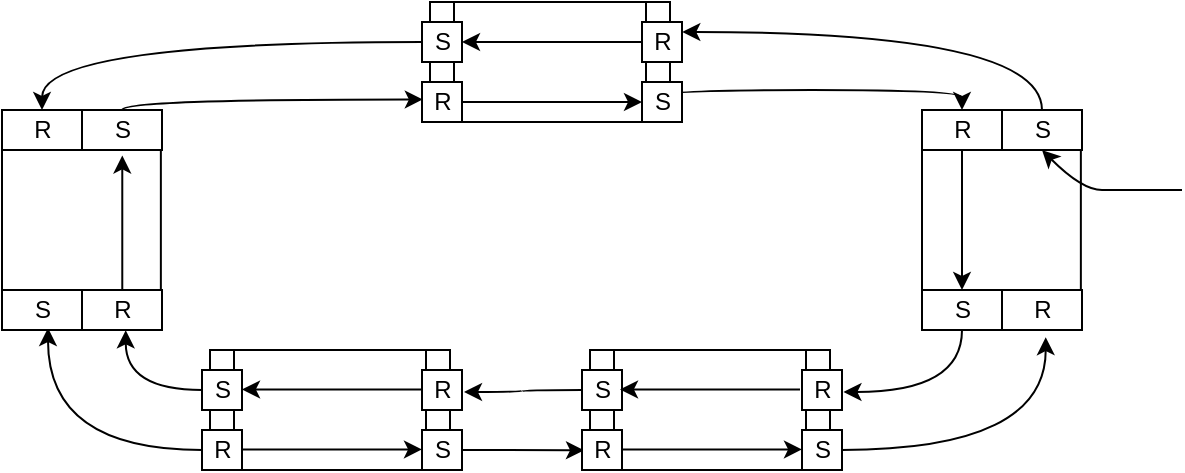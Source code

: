 <mxfile version="15.6.5" type="github">
  <diagram id="cyFGgkjcv_PTRSqLKhpW" name="Page-1">
    <mxGraphModel dx="273" dy="159" grid="1" gridSize="10" guides="1" tooltips="1" connect="1" arrows="1" fold="1" page="1" pageScale="1" pageWidth="827" pageHeight="1169" math="0" shadow="0">
      <root>
        <mxCell id="0" />
        <mxCell id="1" parent="0" />
        <mxCell id="HezW63i-MjSSbvqSVKH8-16" value="" style="shape=process;whiteSpace=wrap;html=1;backgroundOutline=1;fontColor=default;strokeColor=default;fillColor=default;" vertex="1" parent="1">
          <mxGeometry x="354" y="16" width="120" height="60" as="geometry" />
        </mxCell>
        <mxCell id="HezW63i-MjSSbvqSVKH8-17" value="" style="endArrow=none;html=1;rounded=0;fontColor=default;entryX=1;entryY=0.5;entryDx=0;entryDy=0;strokeColor=default;labelBackgroundColor=default;exitX=0.098;exitY=0.997;exitDx=0;exitDy=0;exitPerimeter=0;fillColor=default;" edge="1" parent="1" source="HezW63i-MjSSbvqSVKH8-23" target="HezW63i-MjSSbvqSVKH8-16">
          <mxGeometry width="50" height="50" relative="1" as="geometry">
            <mxPoint x="460" y="46" as="sourcePoint" />
            <mxPoint x="440" y="96" as="targetPoint" />
          </mxGeometry>
        </mxCell>
        <mxCell id="HezW63i-MjSSbvqSVKH8-19" value="" style="endArrow=none;html=1;rounded=0;fontColor=default;entryX=0.8;entryY=0.994;entryDx=0;entryDy=0;strokeColor=default;labelBackgroundColor=default;entryPerimeter=0;fillColor=default;" edge="1" parent="1" target="HezW63i-MjSSbvqSVKH8-20">
          <mxGeometry width="50" height="50" relative="1" as="geometry">
            <mxPoint x="354" y="45.86" as="sourcePoint" />
            <mxPoint x="368" y="45.86" as="targetPoint" />
            <Array as="points">
              <mxPoint x="364" y="45.86" />
            </Array>
          </mxGeometry>
        </mxCell>
        <mxCell id="HezW63i-MjSSbvqSVKH8-139" style="edgeStyle=orthogonalEdgeStyle;curved=1;rounded=0;orthogonalLoop=1;jettySize=auto;html=1;labelBackgroundColor=default;fontColor=default;strokeColor=default;fillColor=default;" edge="1" parent="1" source="HezW63i-MjSSbvqSVKH8-20" target="HezW63i-MjSSbvqSVKH8-107">
          <mxGeometry relative="1" as="geometry" />
        </mxCell>
        <mxCell id="HezW63i-MjSSbvqSVKH8-20" value="S" style="text;html=1;align=center;verticalAlign=middle;resizable=0;points=[];autosize=1;strokeColor=default;fillColor=default;fontColor=default;" vertex="1" parent="1">
          <mxGeometry x="350" y="26" width="20" height="20" as="geometry" />
        </mxCell>
        <mxCell id="HezW63i-MjSSbvqSVKH8-21" value="R" style="text;html=1;align=center;verticalAlign=middle;resizable=0;points=[];autosize=1;strokeColor=default;fillColor=default;fontColor=default;" vertex="1" parent="1">
          <mxGeometry x="350" y="56" width="20" height="20" as="geometry" />
        </mxCell>
        <mxCell id="HezW63i-MjSSbvqSVKH8-141" style="edgeStyle=orthogonalEdgeStyle;curved=1;rounded=0;orthogonalLoop=1;jettySize=auto;html=1;entryX=0.5;entryY=0;entryDx=0;entryDy=0;entryPerimeter=0;labelBackgroundColor=default;fontColor=default;strokeColor=default;fillColor=default;exitX=1.015;exitY=0.494;exitDx=0;exitDy=0;exitPerimeter=0;" edge="1" parent="1" source="HezW63i-MjSSbvqSVKH8-22" target="HezW63i-MjSSbvqSVKH8-109">
          <mxGeometry relative="1" as="geometry">
            <Array as="points">
              <mxPoint x="470" y="66" />
              <mxPoint x="470" y="60" />
              <mxPoint x="620" y="60" />
            </Array>
          </mxGeometry>
        </mxCell>
        <mxCell id="HezW63i-MjSSbvqSVKH8-22" value="S" style="text;html=1;align=center;verticalAlign=middle;resizable=0;points=[];autosize=1;strokeColor=default;fillColor=default;fontColor=default;" vertex="1" parent="1">
          <mxGeometry x="460" y="56" width="20" height="20" as="geometry" />
        </mxCell>
        <mxCell id="HezW63i-MjSSbvqSVKH8-23" value="R" style="text;html=1;align=center;verticalAlign=middle;resizable=0;points=[];autosize=1;strokeColor=default;fillColor=default;fontColor=default;" vertex="1" parent="1">
          <mxGeometry x="460" y="26" width="20" height="20" as="geometry" />
        </mxCell>
        <mxCell id="HezW63i-MjSSbvqSVKH8-53" value="" style="shape=process;whiteSpace=wrap;html=1;backgroundOutline=1;fillColor=default;strokeColor=default;fontColor=default;" vertex="1" parent="1">
          <mxGeometry x="244" y="190" width="120" height="60" as="geometry" />
        </mxCell>
        <mxCell id="HezW63i-MjSSbvqSVKH8-54" value="" style="endArrow=none;html=1;rounded=0;fontColor=default;entryX=1;entryY=0.5;entryDx=0;entryDy=0;labelBackgroundColor=default;exitX=0.098;exitY=0.997;exitDx=0;exitDy=0;exitPerimeter=0;fillColor=default;strokeColor=default;" edge="1" parent="1" source="HezW63i-MjSSbvqSVKH8-59" target="HezW63i-MjSSbvqSVKH8-53">
          <mxGeometry width="50" height="50" relative="1" as="geometry">
            <mxPoint x="350" y="220" as="sourcePoint" />
            <mxPoint x="330" y="270" as="targetPoint" />
          </mxGeometry>
        </mxCell>
        <mxCell id="HezW63i-MjSSbvqSVKH8-55" value="" style="endArrow=none;html=1;rounded=0;fontColor=default;entryX=0.8;entryY=0.994;entryDx=0;entryDy=0;labelBackgroundColor=default;entryPerimeter=0;fillColor=default;strokeColor=default;" edge="1" parent="1" target="HezW63i-MjSSbvqSVKH8-56">
          <mxGeometry width="50" height="50" relative="1" as="geometry">
            <mxPoint x="244" y="219.86" as="sourcePoint" />
            <mxPoint x="258" y="219.86" as="targetPoint" />
            <Array as="points">
              <mxPoint x="254" y="219.86" />
            </Array>
          </mxGeometry>
        </mxCell>
        <mxCell id="HezW63i-MjSSbvqSVKH8-135" style="edgeStyle=orthogonalEdgeStyle;curved=1;rounded=0;orthogonalLoop=1;jettySize=auto;html=1;entryX=0.593;entryY=1.007;entryDx=0;entryDy=0;entryPerimeter=0;labelBackgroundColor=default;fontColor=default;strokeColor=default;fillColor=default;" edge="1" parent="1" source="HezW63i-MjSSbvqSVKH8-56" target="HezW63i-MjSSbvqSVKH8-108">
          <mxGeometry relative="1" as="geometry" />
        </mxCell>
        <mxCell id="HezW63i-MjSSbvqSVKH8-56" value="S" style="text;html=1;align=center;verticalAlign=middle;resizable=0;points=[];autosize=1;labelBackgroundColor=default;fillColor=default;strokeColor=default;fontColor=default;" vertex="1" parent="1">
          <mxGeometry x="240" y="200" width="20" height="20" as="geometry" />
        </mxCell>
        <mxCell id="HezW63i-MjSSbvqSVKH8-136" style="edgeStyle=orthogonalEdgeStyle;curved=1;rounded=0;orthogonalLoop=1;jettySize=auto;html=1;entryX=0.65;entryY=0.95;entryDx=0;entryDy=0;entryPerimeter=0;labelBackgroundColor=default;fontColor=default;strokeColor=default;fillColor=default;" edge="1" parent="1" source="HezW63i-MjSSbvqSVKH8-57" target="HezW63i-MjSSbvqSVKH8-114">
          <mxGeometry relative="1" as="geometry" />
        </mxCell>
        <mxCell id="HezW63i-MjSSbvqSVKH8-57" value="R" style="text;html=1;align=center;verticalAlign=middle;resizable=0;points=[];autosize=1;labelBackgroundColor=default;fillColor=default;strokeColor=default;fontColor=default;" vertex="1" parent="1">
          <mxGeometry x="240" y="230" width="20" height="20" as="geometry" />
        </mxCell>
        <mxCell id="HezW63i-MjSSbvqSVKH8-133" style="edgeStyle=orthogonalEdgeStyle;curved=1;rounded=0;orthogonalLoop=1;jettySize=auto;html=1;entryX=0.05;entryY=0.507;entryDx=0;entryDy=0;entryPerimeter=0;labelBackgroundColor=default;fontColor=default;strokeColor=default;fillColor=default;" edge="1" parent="1" source="HezW63i-MjSSbvqSVKH8-58" target="HezW63i-MjSSbvqSVKH8-64">
          <mxGeometry relative="1" as="geometry" />
        </mxCell>
        <mxCell id="HezW63i-MjSSbvqSVKH8-58" value="S" style="text;html=1;align=center;verticalAlign=middle;resizable=0;points=[];autosize=1;fillColor=default;strokeColor=default;fontColor=default;" vertex="1" parent="1">
          <mxGeometry x="350" y="230" width="20" height="20" as="geometry" />
        </mxCell>
        <mxCell id="HezW63i-MjSSbvqSVKH8-59" value="R" style="text;html=1;align=center;verticalAlign=middle;resizable=0;points=[];autosize=1;fillColor=default;strokeColor=default;fontColor=default;" vertex="1" parent="1">
          <mxGeometry x="350" y="200" width="20" height="20" as="geometry" />
        </mxCell>
        <mxCell id="HezW63i-MjSSbvqSVKH8-60" value="" style="shape=process;whiteSpace=wrap;html=1;backgroundOutline=1;fillColor=default;strokeColor=default;fontColor=default;" vertex="1" parent="1">
          <mxGeometry x="434" y="190" width="120" height="60" as="geometry" />
        </mxCell>
        <mxCell id="HezW63i-MjSSbvqSVKH8-61" value="" style="endArrow=none;html=1;rounded=0;fontColor=default;entryX=1;entryY=0.5;entryDx=0;entryDy=0;labelBackgroundColor=default;exitX=0.098;exitY=0.997;exitDx=0;exitDy=0;exitPerimeter=0;fillColor=default;strokeColor=default;" edge="1" parent="1" source="HezW63i-MjSSbvqSVKH8-66" target="HezW63i-MjSSbvqSVKH8-60">
          <mxGeometry width="50" height="50" relative="1" as="geometry">
            <mxPoint x="540" y="220" as="sourcePoint" />
            <mxPoint x="520" y="270" as="targetPoint" />
          </mxGeometry>
        </mxCell>
        <mxCell id="HezW63i-MjSSbvqSVKH8-62" value="" style="endArrow=none;html=1;rounded=0;fontColor=default;entryX=0.8;entryY=0.994;entryDx=0;entryDy=0;labelBackgroundColor=default;entryPerimeter=0;fillColor=default;strokeColor=default;" edge="1" parent="1" target="HezW63i-MjSSbvqSVKH8-63">
          <mxGeometry width="50" height="50" relative="1" as="geometry">
            <mxPoint x="434" y="219.86" as="sourcePoint" />
            <mxPoint x="448" y="219.86" as="targetPoint" />
            <Array as="points">
              <mxPoint x="444" y="219.86" />
            </Array>
          </mxGeometry>
        </mxCell>
        <mxCell id="HezW63i-MjSSbvqSVKH8-134" style="edgeStyle=orthogonalEdgeStyle;curved=1;rounded=0;orthogonalLoop=1;jettySize=auto;html=1;entryX=1.05;entryY=0.55;entryDx=0;entryDy=0;entryPerimeter=0;labelBackgroundColor=default;fontColor=default;strokeColor=default;fillColor=default;" edge="1" parent="1" source="HezW63i-MjSSbvqSVKH8-63" target="HezW63i-MjSSbvqSVKH8-59">
          <mxGeometry relative="1" as="geometry" />
        </mxCell>
        <mxCell id="HezW63i-MjSSbvqSVKH8-63" value="S" style="text;html=1;align=center;verticalAlign=middle;resizable=0;points=[];autosize=1;fillColor=default;strokeColor=default;fontColor=default;" vertex="1" parent="1">
          <mxGeometry x="430" y="200" width="20" height="20" as="geometry" />
        </mxCell>
        <mxCell id="HezW63i-MjSSbvqSVKH8-64" value="R" style="text;html=1;align=center;verticalAlign=middle;resizable=0;points=[];autosize=1;fillColor=default;strokeColor=default;fontColor=default;" vertex="1" parent="1">
          <mxGeometry x="430" y="230" width="20" height="20" as="geometry" />
        </mxCell>
        <mxCell id="HezW63i-MjSSbvqSVKH8-132" style="edgeStyle=orthogonalEdgeStyle;curved=1;rounded=0;orthogonalLoop=1;jettySize=auto;html=1;entryX=0.593;entryY=1.179;entryDx=0;entryDy=0;entryPerimeter=0;labelBackgroundColor=default;fontColor=default;strokeColor=default;fillColor=default;" edge="1" parent="1" source="HezW63i-MjSSbvqSVKH8-65" target="HezW63i-MjSSbvqSVKH8-129">
          <mxGeometry relative="1" as="geometry" />
        </mxCell>
        <mxCell id="HezW63i-MjSSbvqSVKH8-65" value="S" style="text;html=1;align=center;verticalAlign=middle;resizable=0;points=[];autosize=1;fillColor=default;strokeColor=default;fontColor=default;" vertex="1" parent="1">
          <mxGeometry x="540" y="230" width="20" height="20" as="geometry" />
        </mxCell>
        <mxCell id="HezW63i-MjSSbvqSVKH8-66" value="R" style="text;html=1;align=center;verticalAlign=middle;resizable=0;points=[];autosize=1;fillColor=default;strokeColor=default;fontColor=default;" vertex="1" parent="1">
          <mxGeometry x="540" y="200" width="20" height="20" as="geometry" />
        </mxCell>
        <mxCell id="HezW63i-MjSSbvqSVKH8-75" value="" style="whiteSpace=wrap;html=1;aspect=fixed;labelBackgroundColor=default;fontColor=default;strokeColor=default;fillColor=default;" vertex="1" parent="1">
          <mxGeometry x="660" y="70" width="20" height="20" as="geometry" />
        </mxCell>
        <mxCell id="HezW63i-MjSSbvqSVKH8-76" value="" style="whiteSpace=wrap;html=1;aspect=fixed;labelBackgroundColor=default;fontColor=default;strokeColor=default;fillColor=default;" vertex="1" parent="1">
          <mxGeometry x="600" y="160" width="20" height="20" as="geometry" />
        </mxCell>
        <mxCell id="HezW63i-MjSSbvqSVKH8-77" value="" style="whiteSpace=wrap;html=1;aspect=fixed;labelBackgroundColor=default;fontColor=default;strokeColor=default;fillColor=default;" vertex="1" parent="1">
          <mxGeometry x="660" y="160" width="20" height="20" as="geometry" />
        </mxCell>
        <mxCell id="HezW63i-MjSSbvqSVKH8-78" value="" style="endArrow=none;html=1;rounded=0;labelBackgroundColor=default;fontColor=default;strokeColor=default;fillColor=default;entryX=0;entryY=0;entryDx=0;entryDy=0;exitX=1;exitY=0;exitDx=0;exitDy=0;" edge="1" parent="1" target="HezW63i-MjSSbvqSVKH8-75">
          <mxGeometry width="50" height="50" relative="1" as="geometry">
            <mxPoint x="620" y="70" as="sourcePoint" />
            <mxPoint x="640" y="110" as="targetPoint" />
          </mxGeometry>
        </mxCell>
        <mxCell id="HezW63i-MjSSbvqSVKH8-79" value="" style="endArrow=none;html=1;rounded=0;labelBackgroundColor=default;fontColor=default;strokeColor=default;fillColor=default;entryX=0;entryY=1;entryDx=0;entryDy=0;exitX=0;exitY=0;exitDx=0;exitDy=0;" edge="1" parent="1" source="HezW63i-MjSSbvqSVKH8-76">
          <mxGeometry width="50" height="50" relative="1" as="geometry">
            <mxPoint x="590" y="160" as="sourcePoint" />
            <mxPoint x="600" y="90" as="targetPoint" />
          </mxGeometry>
        </mxCell>
        <mxCell id="HezW63i-MjSSbvqSVKH8-82" value="" style="endArrow=none;html=1;rounded=0;labelBackgroundColor=default;fontColor=default;strokeColor=default;fillColor=default;entryX=0;entryY=1;entryDx=0;entryDy=0;exitX=0;exitY=0;exitDx=0;exitDy=0;" edge="1" parent="1">
          <mxGeometry width="50" height="50" relative="1" as="geometry">
            <mxPoint x="679.43" y="160" as="sourcePoint" />
            <mxPoint x="679.43" y="90" as="targetPoint" />
          </mxGeometry>
        </mxCell>
        <mxCell id="HezW63i-MjSSbvqSVKH8-83" value="" style="rounded=0;whiteSpace=wrap;html=1;labelBackgroundColor=default;fontColor=default;strokeColor=default;fillColor=default;" vertex="1" parent="1">
          <mxGeometry x="600" y="70" width="40" height="20" as="geometry" />
        </mxCell>
        <mxCell id="HezW63i-MjSSbvqSVKH8-84" value="" style="rounded=0;whiteSpace=wrap;html=1;labelBackgroundColor=default;fontColor=default;strokeColor=default;fillColor=default;" vertex="1" parent="1">
          <mxGeometry x="640" y="70" width="40" height="20" as="geometry" />
        </mxCell>
        <mxCell id="HezW63i-MjSSbvqSVKH8-85" value="" style="rounded=0;whiteSpace=wrap;html=1;labelBackgroundColor=default;fontColor=default;strokeColor=default;fillColor=default;" vertex="1" parent="1">
          <mxGeometry x="600" y="160" width="40" height="20" as="geometry" />
        </mxCell>
        <mxCell id="HezW63i-MjSSbvqSVKH8-86" value="" style="rounded=0;whiteSpace=wrap;html=1;labelBackgroundColor=default;fontColor=default;strokeColor=default;fillColor=default;" vertex="1" parent="1">
          <mxGeometry x="640" y="160" width="40" height="20" as="geometry" />
        </mxCell>
        <mxCell id="HezW63i-MjSSbvqSVKH8-97" value="" style="whiteSpace=wrap;html=1;aspect=fixed;labelBackgroundColor=default;fontColor=default;strokeColor=default;fillColor=default;" vertex="1" parent="1">
          <mxGeometry x="200" y="70" width="20" height="20" as="geometry" />
        </mxCell>
        <mxCell id="HezW63i-MjSSbvqSVKH8-98" value="" style="whiteSpace=wrap;html=1;aspect=fixed;labelBackgroundColor=default;fontColor=default;strokeColor=default;fillColor=default;" vertex="1" parent="1">
          <mxGeometry x="140" y="160" width="20" height="20" as="geometry" />
        </mxCell>
        <mxCell id="HezW63i-MjSSbvqSVKH8-99" value="" style="whiteSpace=wrap;html=1;aspect=fixed;labelBackgroundColor=default;fontColor=default;strokeColor=default;fillColor=default;" vertex="1" parent="1">
          <mxGeometry x="200" y="160" width="20" height="20" as="geometry" />
        </mxCell>
        <mxCell id="HezW63i-MjSSbvqSVKH8-100" value="" style="endArrow=none;html=1;rounded=0;labelBackgroundColor=default;fontColor=default;strokeColor=default;fillColor=default;entryX=0;entryY=0;entryDx=0;entryDy=0;exitX=1;exitY=0;exitDx=0;exitDy=0;" edge="1" parent="1" target="HezW63i-MjSSbvqSVKH8-97">
          <mxGeometry width="50" height="50" relative="1" as="geometry">
            <mxPoint x="160" y="70" as="sourcePoint" />
            <mxPoint x="180" y="110" as="targetPoint" />
          </mxGeometry>
        </mxCell>
        <mxCell id="HezW63i-MjSSbvqSVKH8-101" value="" style="endArrow=none;html=1;rounded=0;labelBackgroundColor=default;fontColor=default;strokeColor=default;fillColor=default;entryX=0;entryY=1;entryDx=0;entryDy=0;exitX=0;exitY=0;exitDx=0;exitDy=0;" edge="1" parent="1" source="HezW63i-MjSSbvqSVKH8-98">
          <mxGeometry width="50" height="50" relative="1" as="geometry">
            <mxPoint x="130" y="160" as="sourcePoint" />
            <mxPoint x="140" y="90" as="targetPoint" />
          </mxGeometry>
        </mxCell>
        <mxCell id="HezW63i-MjSSbvqSVKH8-102" value="" style="endArrow=none;html=1;rounded=0;labelBackgroundColor=default;fontColor=default;strokeColor=default;fillColor=default;entryX=0;entryY=1;entryDx=0;entryDy=0;exitX=0;exitY=0;exitDx=0;exitDy=0;" edge="1" parent="1">
          <mxGeometry width="50" height="50" relative="1" as="geometry">
            <mxPoint x="219.43" y="160" as="sourcePoint" />
            <mxPoint x="219.43" y="90" as="targetPoint" />
          </mxGeometry>
        </mxCell>
        <mxCell id="HezW63i-MjSSbvqSVKH8-103" value="" style="rounded=0;whiteSpace=wrap;html=1;labelBackgroundColor=default;fontColor=default;strokeColor=default;fillColor=default;" vertex="1" parent="1">
          <mxGeometry x="140" y="70" width="40" height="20" as="geometry" />
        </mxCell>
        <mxCell id="HezW63i-MjSSbvqSVKH8-104" value="" style="rounded=0;whiteSpace=wrap;html=1;labelBackgroundColor=default;fontColor=default;strokeColor=default;fillColor=default;" vertex="1" parent="1">
          <mxGeometry x="180" y="70" width="40" height="20" as="geometry" />
        </mxCell>
        <mxCell id="HezW63i-MjSSbvqSVKH8-105" value="" style="rounded=0;whiteSpace=wrap;html=1;labelBackgroundColor=default;fontColor=default;strokeColor=default;fillColor=default;" vertex="1" parent="1">
          <mxGeometry x="140" y="160" width="40" height="20" as="geometry" />
        </mxCell>
        <mxCell id="HezW63i-MjSSbvqSVKH8-106" value="" style="rounded=0;whiteSpace=wrap;html=1;labelBackgroundColor=default;fontColor=default;strokeColor=default;fillColor=default;" vertex="1" parent="1">
          <mxGeometry x="180" y="160" width="40" height="20" as="geometry" />
        </mxCell>
        <mxCell id="HezW63i-MjSSbvqSVKH8-107" value="R" style="text;html=1;align=center;verticalAlign=middle;resizable=0;points=[];autosize=1;strokeColor=none;fillColor=none;fontColor=default;" vertex="1" parent="1">
          <mxGeometry x="150" y="70" width="20" height="20" as="geometry" />
        </mxCell>
        <mxCell id="HezW63i-MjSSbvqSVKH8-108" value="R" style="text;html=1;align=center;verticalAlign=middle;resizable=0;points=[];autosize=1;strokeColor=none;fillColor=none;fontColor=default;" vertex="1" parent="1">
          <mxGeometry x="190" y="160" width="20" height="20" as="geometry" />
        </mxCell>
        <mxCell id="HezW63i-MjSSbvqSVKH8-124" style="edgeStyle=orthogonalEdgeStyle;rounded=0;orthogonalLoop=1;jettySize=auto;html=1;entryX=1;entryY=0;entryDx=0;entryDy=0;entryPerimeter=0;labelBackgroundColor=default;fontColor=default;strokeColor=default;fillColor=default;" edge="1" parent="1" source="HezW63i-MjSSbvqSVKH8-109">
          <mxGeometry relative="1" as="geometry">
            <mxPoint x="620" y="160" as="targetPoint" />
          </mxGeometry>
        </mxCell>
        <mxCell id="HezW63i-MjSSbvqSVKH8-109" value="R" style="text;html=1;align=center;verticalAlign=middle;resizable=0;points=[];autosize=1;strokeColor=none;fillColor=none;fontColor=default;" vertex="1" parent="1">
          <mxGeometry x="610" y="70" width="20" height="20" as="geometry" />
        </mxCell>
        <mxCell id="HezW63i-MjSSbvqSVKH8-142" style="edgeStyle=orthogonalEdgeStyle;curved=1;rounded=0;orthogonalLoop=1;jettySize=auto;html=1;entryX=1.007;entryY=0.25;entryDx=0;entryDy=0;entryPerimeter=0;labelBackgroundColor=default;fontColor=default;strokeColor=default;fillColor=default;" edge="1" parent="1" source="HezW63i-MjSSbvqSVKH8-112" target="HezW63i-MjSSbvqSVKH8-23">
          <mxGeometry relative="1" as="geometry">
            <Array as="points">
              <mxPoint x="660" y="31" />
            </Array>
          </mxGeometry>
        </mxCell>
        <mxCell id="HezW63i-MjSSbvqSVKH8-112" value="S" style="text;html=1;align=center;verticalAlign=middle;resizable=0;points=[];autosize=1;strokeColor=none;fillColor=none;fontColor=default;" vertex="1" parent="1">
          <mxGeometry x="650" y="70" width="20" height="20" as="geometry" />
        </mxCell>
        <mxCell id="HezW63i-MjSSbvqSVKH8-140" style="edgeStyle=orthogonalEdgeStyle;curved=1;rounded=0;orthogonalLoop=1;jettySize=auto;html=1;entryX=0.021;entryY=0.436;entryDx=0;entryDy=0;entryPerimeter=0;labelBackgroundColor=default;fontColor=default;strokeColor=default;fillColor=default;" edge="1" parent="1" source="HezW63i-MjSSbvqSVKH8-113" target="HezW63i-MjSSbvqSVKH8-21">
          <mxGeometry relative="1" as="geometry">
            <Array as="points">
              <mxPoint x="200" y="65" />
            </Array>
          </mxGeometry>
        </mxCell>
        <mxCell id="HezW63i-MjSSbvqSVKH8-113" value="S" style="text;html=1;align=center;verticalAlign=middle;resizable=0;points=[];autosize=1;strokeColor=none;fillColor=none;fontColor=default;" vertex="1" parent="1">
          <mxGeometry x="190" y="70" width="20" height="20" as="geometry" />
        </mxCell>
        <mxCell id="HezW63i-MjSSbvqSVKH8-114" value="S" style="text;html=1;align=center;verticalAlign=middle;resizable=0;points=[];autosize=1;strokeColor=none;fillColor=none;fontColor=default;" vertex="1" parent="1">
          <mxGeometry x="150" y="160" width="20" height="20" as="geometry" />
        </mxCell>
        <mxCell id="HezW63i-MjSSbvqSVKH8-115" value="" style="endArrow=classic;html=1;rounded=0;labelBackgroundColor=default;fontColor=default;strokeColor=default;fillColor=default;entryX=0;entryY=0.5;entryDx=0;entryDy=0;entryPerimeter=0;" edge="1" parent="1" source="HezW63i-MjSSbvqSVKH8-21" target="HezW63i-MjSSbvqSVKH8-22">
          <mxGeometry width="50" height="50" relative="1" as="geometry">
            <mxPoint x="260" y="136" as="sourcePoint" />
            <mxPoint x="310" y="86" as="targetPoint" />
          </mxGeometry>
        </mxCell>
        <mxCell id="HezW63i-MjSSbvqSVKH8-116" value="" style="endArrow=classic;html=1;rounded=0;labelBackgroundColor=default;fontColor=default;entryX=0;entryY=0.5;entryDx=0;entryDy=0;entryPerimeter=0;fillColor=default;strokeColor=default;" edge="1" parent="1">
          <mxGeometry width="50" height="50" relative="1" as="geometry">
            <mxPoint x="260" y="239.71" as="sourcePoint" />
            <mxPoint x="350" y="239.71" as="targetPoint" />
          </mxGeometry>
        </mxCell>
        <mxCell id="HezW63i-MjSSbvqSVKH8-117" value="" style="endArrow=classic;html=1;rounded=0;labelBackgroundColor=default;fontColor=default;entryX=0;entryY=0.5;entryDx=0;entryDy=0;entryPerimeter=0;fillColor=default;strokeColor=default;" edge="1" parent="1">
          <mxGeometry width="50" height="50" relative="1" as="geometry">
            <mxPoint x="450" y="239.71" as="sourcePoint" />
            <mxPoint x="540" y="239.71" as="targetPoint" />
          </mxGeometry>
        </mxCell>
        <mxCell id="HezW63i-MjSSbvqSVKH8-118" value="" style="endArrow=classic;html=1;rounded=0;labelBackgroundColor=default;fontColor=default;strokeColor=default;fillColor=default;entryX=1;entryY=0.5;entryDx=0;entryDy=0;entryPerimeter=0;" edge="1" parent="1" source="HezW63i-MjSSbvqSVKH8-23" target="HezW63i-MjSSbvqSVKH8-20">
          <mxGeometry width="50" height="50" relative="1" as="geometry">
            <mxPoint x="260" y="136" as="sourcePoint" />
            <mxPoint x="310" y="86" as="targetPoint" />
          </mxGeometry>
        </mxCell>
        <mxCell id="HezW63i-MjSSbvqSVKH8-119" value="" style="endArrow=classic;html=1;rounded=0;labelBackgroundColor=default;fontColor=default;entryX=1;entryY=0.5;entryDx=0;entryDy=0;entryPerimeter=0;fillColor=default;strokeColor=default;" edge="1" parent="1">
          <mxGeometry width="50" height="50" relative="1" as="geometry">
            <mxPoint x="350" y="209.71" as="sourcePoint" />
            <mxPoint x="260" y="209.71" as="targetPoint" />
          </mxGeometry>
        </mxCell>
        <mxCell id="HezW63i-MjSSbvqSVKH8-120" value="" style="endArrow=classic;html=1;rounded=0;labelBackgroundColor=default;fontColor=default;entryX=1;entryY=0.5;entryDx=0;entryDy=0;entryPerimeter=0;fillColor=default;strokeColor=default;" edge="1" parent="1">
          <mxGeometry width="50" height="50" relative="1" as="geometry">
            <mxPoint x="539" y="209.71" as="sourcePoint" />
            <mxPoint x="449" y="209.71" as="targetPoint" />
          </mxGeometry>
        </mxCell>
        <mxCell id="HezW63i-MjSSbvqSVKH8-122" value="" style="endArrow=classic;html=1;rounded=0;labelBackgroundColor=default;fontColor=default;strokeColor=default;fillColor=default;entryX=0.507;entryY=1.136;entryDx=0;entryDy=0;entryPerimeter=0;exitX=0.507;exitY=0;exitDx=0;exitDy=0;exitPerimeter=0;" edge="1" parent="1" source="HezW63i-MjSSbvqSVKH8-108" target="HezW63i-MjSSbvqSVKH8-113">
          <mxGeometry width="50" height="50" relative="1" as="geometry">
            <mxPoint x="330" y="210" as="sourcePoint" />
            <mxPoint x="380" y="160" as="targetPoint" />
          </mxGeometry>
        </mxCell>
        <mxCell id="HezW63i-MjSSbvqSVKH8-131" style="edgeStyle=orthogonalEdgeStyle;curved=1;rounded=0;orthogonalLoop=1;jettySize=auto;html=1;entryX=1.036;entryY=0.55;entryDx=0;entryDy=0;entryPerimeter=0;labelBackgroundColor=default;fontColor=default;strokeColor=default;fillColor=default;" edge="1" parent="1" source="HezW63i-MjSSbvqSVKH8-125" target="HezW63i-MjSSbvqSVKH8-66">
          <mxGeometry relative="1" as="geometry">
            <Array as="points">
              <mxPoint x="620" y="211" />
            </Array>
          </mxGeometry>
        </mxCell>
        <mxCell id="HezW63i-MjSSbvqSVKH8-125" value="S" style="text;html=1;align=center;verticalAlign=middle;resizable=0;points=[];autosize=1;strokeColor=none;fillColor=none;fontColor=default;" vertex="1" parent="1">
          <mxGeometry x="610" y="160" width="20" height="20" as="geometry" />
        </mxCell>
        <mxCell id="HezW63i-MjSSbvqSVKH8-129" value="R" style="text;html=1;align=center;verticalAlign=middle;resizable=0;points=[];autosize=1;strokeColor=none;fillColor=none;fontColor=default;" vertex="1" parent="1">
          <mxGeometry x="650" y="160" width="20" height="20" as="geometry" />
        </mxCell>
        <mxCell id="HezW63i-MjSSbvqSVKH8-143" value="" style="curved=1;endArrow=classic;html=1;rounded=0;labelBackgroundColor=default;fontColor=default;strokeColor=default;fillColor=default;entryX=0.5;entryY=1;entryDx=0;entryDy=0;entryPerimeter=0;" edge="1" parent="1" target="HezW63i-MjSSbvqSVKH8-112">
          <mxGeometry width="50" height="50" relative="1" as="geometry">
            <mxPoint x="730" y="110" as="sourcePoint" />
            <mxPoint x="470" y="130" as="targetPoint" />
            <Array as="points">
              <mxPoint x="700" y="110" />
              <mxPoint x="680" y="110" />
            </Array>
          </mxGeometry>
        </mxCell>
      </root>
    </mxGraphModel>
  </diagram>
</mxfile>
